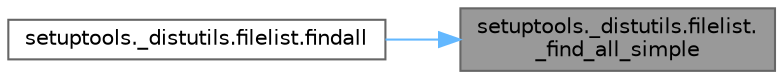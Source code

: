digraph "setuptools._distutils.filelist._find_all_simple"
{
 // LATEX_PDF_SIZE
  bgcolor="transparent";
  edge [fontname=Helvetica,fontsize=10,labelfontname=Helvetica,labelfontsize=10];
  node [fontname=Helvetica,fontsize=10,shape=box,height=0.2,width=0.4];
  rankdir="RL";
  Node1 [id="Node000001",label="setuptools._distutils.filelist.\l_find_all_simple",height=0.2,width=0.4,color="gray40", fillcolor="grey60", style="filled", fontcolor="black",tooltip=" "];
  Node1 -> Node2 [id="edge1_Node000001_Node000002",dir="back",color="steelblue1",style="solid",tooltip=" "];
  Node2 [id="Node000002",label="setuptools._distutils.filelist.findall",height=0.2,width=0.4,color="grey40", fillcolor="white", style="filled",URL="$namespacesetuptools_1_1__distutils_1_1filelist.html#a86615ad4c0464303ef3a40f695d72bec",tooltip=" "];
}
